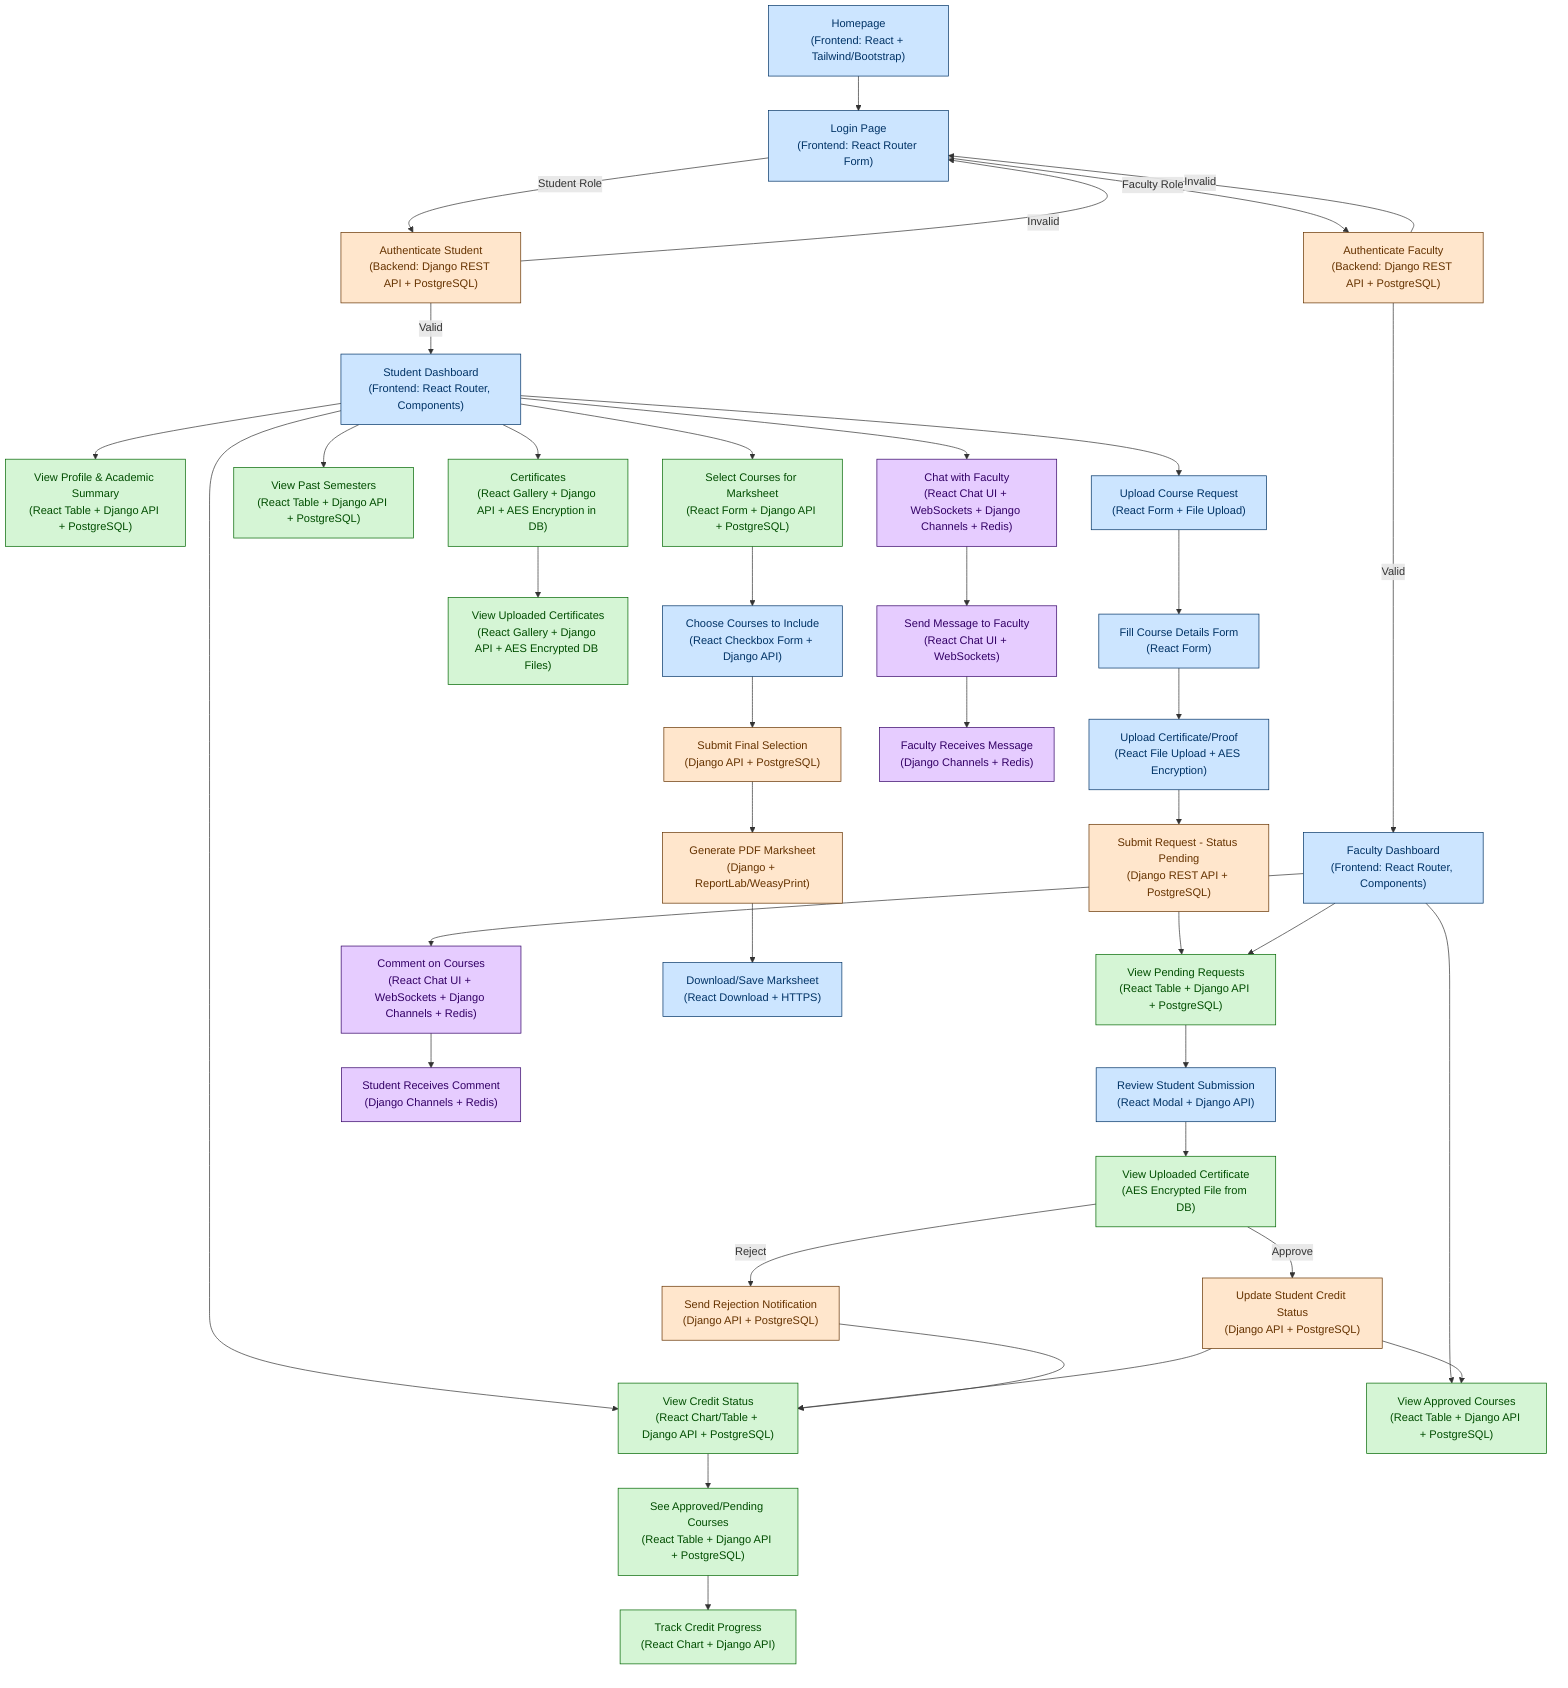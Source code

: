 ---
config:
  layout: dagre
---
flowchart TD
    A["Homepage<br>(Frontend: React + Tailwind/Bootstrap)"] --> B["Login Page<br>(Frontend: React Router Form)"]
    B -- Student Role --> C["Authenticate Student<br>(Backend: Django REST API + PostgreSQL)"]
    B -- Faculty Role --> D["Authenticate Faculty<br>(Backend: Django REST API + PostgreSQL)"]
    C -- Valid --> S1["Student Dashboard<br>(Frontend: React Router, Components)"]
    C -- Invalid --> B
    D -- Valid --> F1["Faculty Dashboard<br>(Frontend: React Router, Components)"]
    D -- Invalid --> B
    S1 --> S2["View Profile &amp; Academic Summary<br>(React Table + Django API + PostgreSQL)"] & S3["Upload Course Request<br>(React Form + File Upload)"] & S4["View Credit Status<br>(React Chart/Table + Django API + PostgreSQL)"] & S5["View Past Semesters<br>(React Table + Django API + PostgreSQL)"] & S6["Certificates<br>(React Gallery + Django API + AES Encryption in DB)"] & S7["Select Courses for Marksheet<br>(React Form + Django API + PostgreSQL)"] & S8["Chat with Faculty<br>(React Chat UI + WebSockets + Django Channels + Redis)"]
    S3 --> SC1["Fill Course Details Form<br>(React Form)"]
    SC1 --> SC2["Upload Certificate/Proof<br>(React File Upload + AES Encryption)"]
    SC2 --> SC3["Submit Request - Status Pending<br>(Django REST API + PostgreSQL)"]
    SC3 --> F2["View Pending Requests<br>(React Table + Django API + PostgreSQL)"]
    F1 --> F2 & F3["View Approved Courses<br>(React Table + Django API + PostgreSQL)"] & F4["Comment on Courses<br>(React Chat UI + WebSockets + Django Channels + Redis)"]
    F2 --> FR1["Review Student Submission<br>(React Modal + Django API)"]
    FR1 --> FR2["View Uploaded Certificate<br>(AES Encrypted File from DB)"]
    FR2 -- Approve --> FR3["Update Student Credit Status<br>(Django API + PostgreSQL)"]
    FR2 -- Reject --> FR4["Send Rejection Notification<br>(Django API + PostgreSQL)"]
    FR3 --> S4 & F3
    FR4 --> S4
    S4 --> S4a["See Approved/Pending Courses<br>(React Table + Django API + PostgreSQL)"]
    S4a --> S4b["Track Credit Progress<br>(React Chart + Django API)"]
    S6 --> S6a["View Uploaded Certificates<br>(React Gallery + Django API + AES Encrypted DB Files)"]
    S7 --> S7a["Choose Courses to Include<br>(React Checkbox Form + Django API)"]
    S7a --> S7b["Submit Final Selection<br>(Django API + PostgreSQL)"]
    S7b --> S9["Generate PDF Marksheet<br>(Django + ReportLab/WeasyPrint)"]
    S9 --> S10["Download/Save Marksheet<br>(React Download + HTTPS)"]
    S8 --> Chat1["Send Message to Faculty<br>(React Chat UI + WebSockets)"]
    Chat1 --> Chat2["Faculty Receives Message<br>(Django Channels + Redis)"]
    F4 --> Chat4["Student Receives Comment<br>(Django Channels + Redis)"]
     A:::frontend
     B:::frontend
     C:::backend
     D:::backend
     S1:::frontend
     F1:::frontend
     S2:::database
     S3:::frontend
     S4:::database
     S5:::database
     S6:::database
     S7:::database
     S8:::chat
     SC1:::frontend
     SC2:::frontend
     SC3:::backend
     F2:::database
     F2:::database
     F3:::database
     F4:::chat
     FR1:::frontend
     FR2:::database
     FR3:::backend
     FR4:::backend
     S4a:::database
     S4b:::database
     S6a:::database
     S7a:::frontend
     S7b:::backend
     S9:::backend
     S10:::frontend
     Chat1:::chat
     Chat2:::chat
     Chat4:::chat
    classDef frontend fill:#cce5ff,stroke:#003366,stroke-width:1px,color:#003366
    classDef backend fill:#ffe6cc,stroke:#663300,stroke-width:1px,color:#663300
    classDef database fill:#d5f5d5,stroke:#006600,stroke-width:1px,color:#004d00
    classDef chat fill:#e6ccff,stroke:#330066,stroke-width:1px,color:#330066